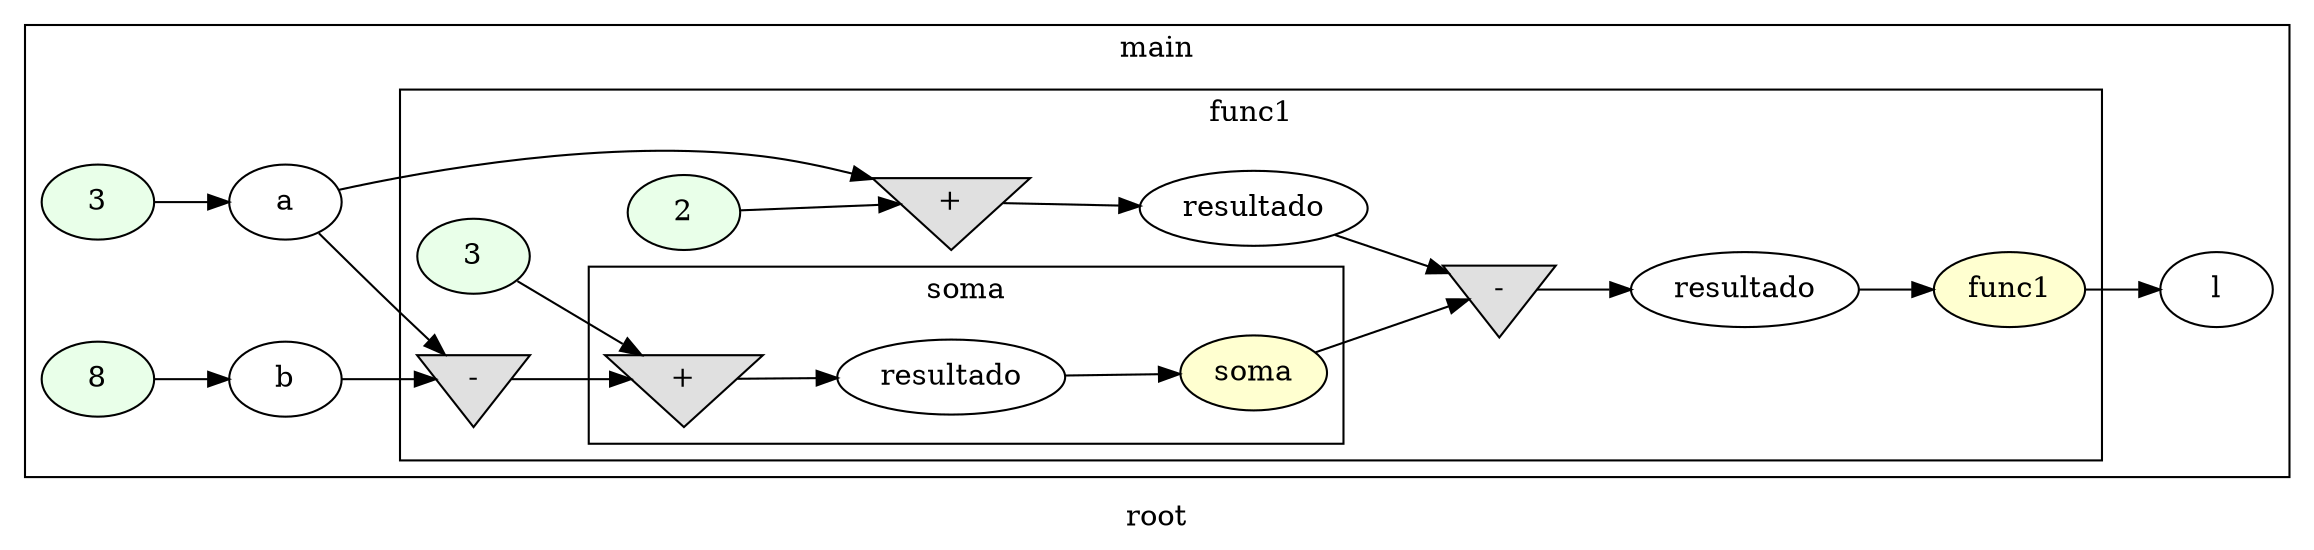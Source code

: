 digraph G
{
rankdir=LR;
label = "root";
subgraph cluster_1 {
label = "main";
parent = "G";
startingline = 16;
	node_000001 [ label = "3", style=filled, fillcolor="#E9FFE9", startingline=17 ]
	node_000002 [ label = "a", startingline=17 ]
	node_000003 [ label = "8", style=filled, fillcolor="#E9FFE9", startingline=18 ]
	node_000004 [ label = "b", startingline=18 ]
	node_000016 [ label = "l", startingline=13 ]
subgraph cluster_2 {
label = "func1";
parent = "cluster_1";
startingline = 19;
	node_000005 [ label = "2", style=filled, fillcolor="#E9FFE9", startingline=11 ]
	node_000006 [ label = "+", shape=invtriangle, style=filled, fillcolor="#E0E0E0", startingline=11 ]
	node_000007 [ label = "resultado", startingline=11 ]
	node_000008 [ label = "3", style=filled, fillcolor="#E9FFE9", startingline=12 ]
	node_000009 [ label = "-", shape=invtriangle, style=filled, fillcolor="#E0E0E0", startingline=12 ]
	node_000013 [ label = "-", shape=invtriangle, style=filled, fillcolor="#E0E0E0", startingline=6 ]
	node_000014 [ label = "resultado", startingline=6 ]
	node_000015 [ label = "func1", style=filled, fillcolor="#FFFFD0", startingline=13 ]
subgraph cluster_3 {
label = "soma";
parent = "cluster_2";
startingline = 12;
	node_000010 [ label = "+", shape=invtriangle, style=filled, fillcolor="#E0E0E0", startingline=5 ]
	node_000011 [ label = "resultado", startingline=5 ]
	node_000012 [ label = "soma", style=filled, fillcolor="#FFFFD0", startingline=6 ]
}
}
}
	node_000001 -> node_000002
	node_000002 -> node_000006
	node_000002 -> node_000009
	node_000003 -> node_000004
	node_000004 -> node_000009
	node_000005 -> node_000006
	node_000006 -> node_000007
	node_000007 -> node_000013
	node_000008 -> node_000010
	node_000009 -> node_000010
	node_000013 -> node_000014
	node_000014 -> node_000015
	node_000015 -> node_000016
	node_000010 -> node_000011
	node_000011 -> node_000012
	node_000012 -> node_000013
}
